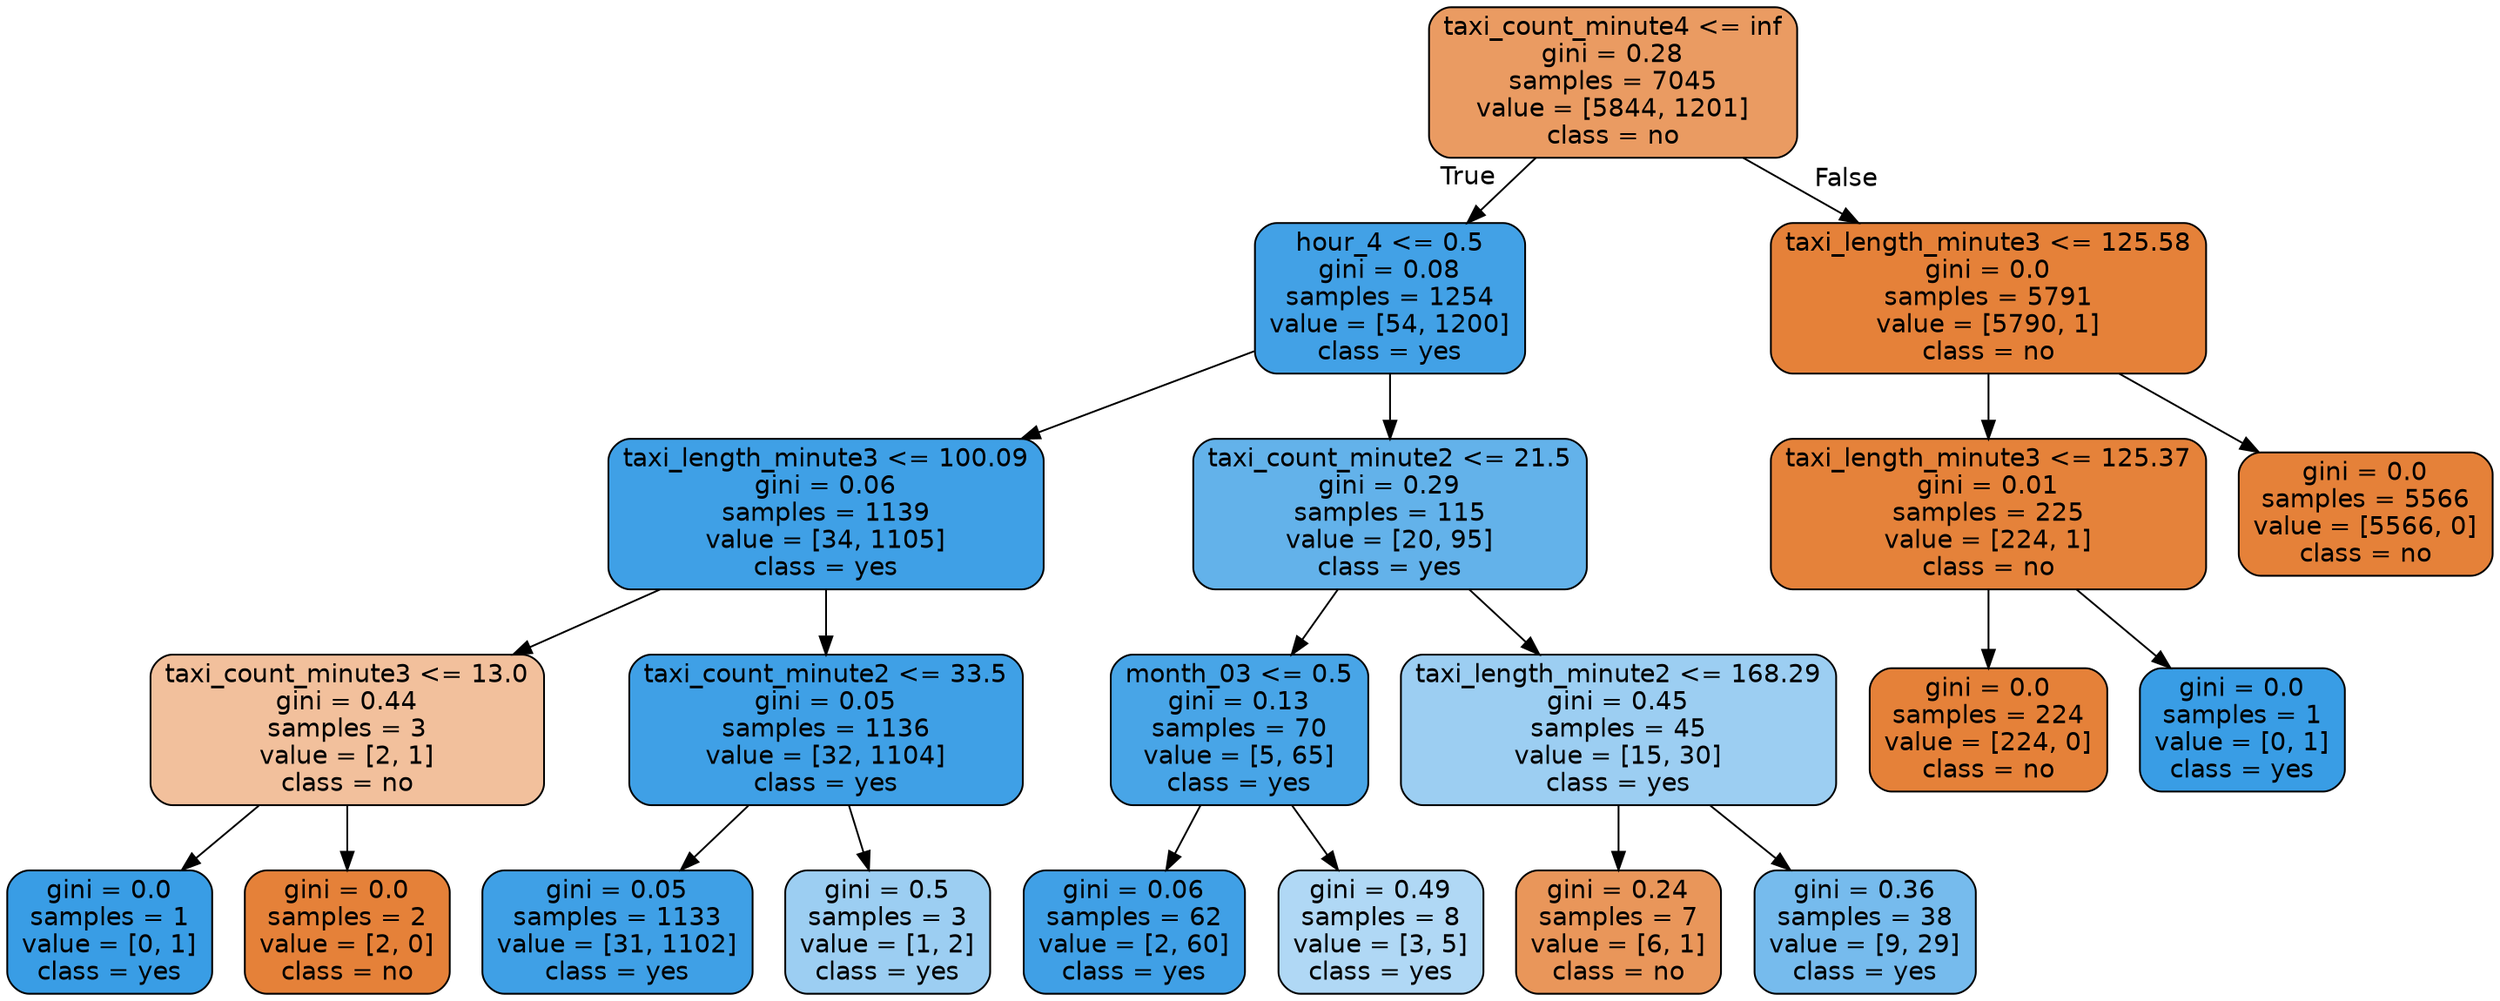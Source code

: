 digraph Tree {
node [shape=box, style="filled, rounded", color="black", fontname="helvetica"] ;
edge [fontname="helvetica"] ;
0 [label="taxi_count_minute4 <= inf\ngini = 0.28\nsamples = 7045\nvalue = [5844, 1201]\nclass = no", fillcolor="#ea9b62"] ;
1 [label="hour_4 <= 0.5\ngini = 0.08\nsamples = 1254\nvalue = [54, 1200]\nclass = yes", fillcolor="#42a1e6"] ;
0 -> 1 [labeldistance=2.5, labelangle=45, headlabel="True"] ;
2 [label="taxi_length_minute3 <= 100.09\ngini = 0.06\nsamples = 1139\nvalue = [34, 1105]\nclass = yes", fillcolor="#3fa0e6"] ;
1 -> 2 ;
3 [label="taxi_count_minute3 <= 13.0\ngini = 0.44\nsamples = 3\nvalue = [2, 1]\nclass = no", fillcolor="#f2c09c"] ;
2 -> 3 ;
4 [label="gini = 0.0\nsamples = 1\nvalue = [0, 1]\nclass = yes", fillcolor="#399de5"] ;
3 -> 4 ;
5 [label="gini = 0.0\nsamples = 2\nvalue = [2, 0]\nclass = no", fillcolor="#e58139"] ;
3 -> 5 ;
6 [label="taxi_count_minute2 <= 33.5\ngini = 0.05\nsamples = 1136\nvalue = [32, 1104]\nclass = yes", fillcolor="#3fa0e6"] ;
2 -> 6 ;
7 [label="gini = 0.05\nsamples = 1133\nvalue = [31, 1102]\nclass = yes", fillcolor="#3fa0e6"] ;
6 -> 7 ;
8 [label="gini = 0.5\nsamples = 3\nvalue = [1, 2]\nclass = yes", fillcolor="#9ccef2"] ;
6 -> 8 ;
9 [label="taxi_count_minute2 <= 21.5\ngini = 0.29\nsamples = 115\nvalue = [20, 95]\nclass = yes", fillcolor="#63b2ea"] ;
1 -> 9 ;
10 [label="month_03 <= 0.5\ngini = 0.13\nsamples = 70\nvalue = [5, 65]\nclass = yes", fillcolor="#48a5e7"] ;
9 -> 10 ;
11 [label="gini = 0.06\nsamples = 62\nvalue = [2, 60]\nclass = yes", fillcolor="#40a0e6"] ;
10 -> 11 ;
12 [label="gini = 0.49\nsamples = 8\nvalue = [3, 5]\nclass = yes", fillcolor="#b0d8f5"] ;
10 -> 12 ;
13 [label="taxi_length_minute2 <= 168.29\ngini = 0.45\nsamples = 45\nvalue = [15, 30]\nclass = yes", fillcolor="#9ccef2"] ;
9 -> 13 ;
14 [label="gini = 0.24\nsamples = 7\nvalue = [6, 1]\nclass = no", fillcolor="#e9965a"] ;
13 -> 14 ;
15 [label="gini = 0.36\nsamples = 38\nvalue = [9, 29]\nclass = yes", fillcolor="#76bbed"] ;
13 -> 15 ;
16 [label="taxi_length_minute3 <= 125.58\ngini = 0.0\nsamples = 5791\nvalue = [5790, 1]\nclass = no", fillcolor="#e58139"] ;
0 -> 16 [labeldistance=2.5, labelangle=-45, headlabel="False"] ;
17 [label="taxi_length_minute3 <= 125.37\ngini = 0.01\nsamples = 225\nvalue = [224, 1]\nclass = no", fillcolor="#e5823a"] ;
16 -> 17 ;
18 [label="gini = 0.0\nsamples = 224\nvalue = [224, 0]\nclass = no", fillcolor="#e58139"] ;
17 -> 18 ;
19 [label="gini = 0.0\nsamples = 1\nvalue = [0, 1]\nclass = yes", fillcolor="#399de5"] ;
17 -> 19 ;
20 [label="gini = 0.0\nsamples = 5566\nvalue = [5566, 0]\nclass = no", fillcolor="#e58139"] ;
16 -> 20 ;
}